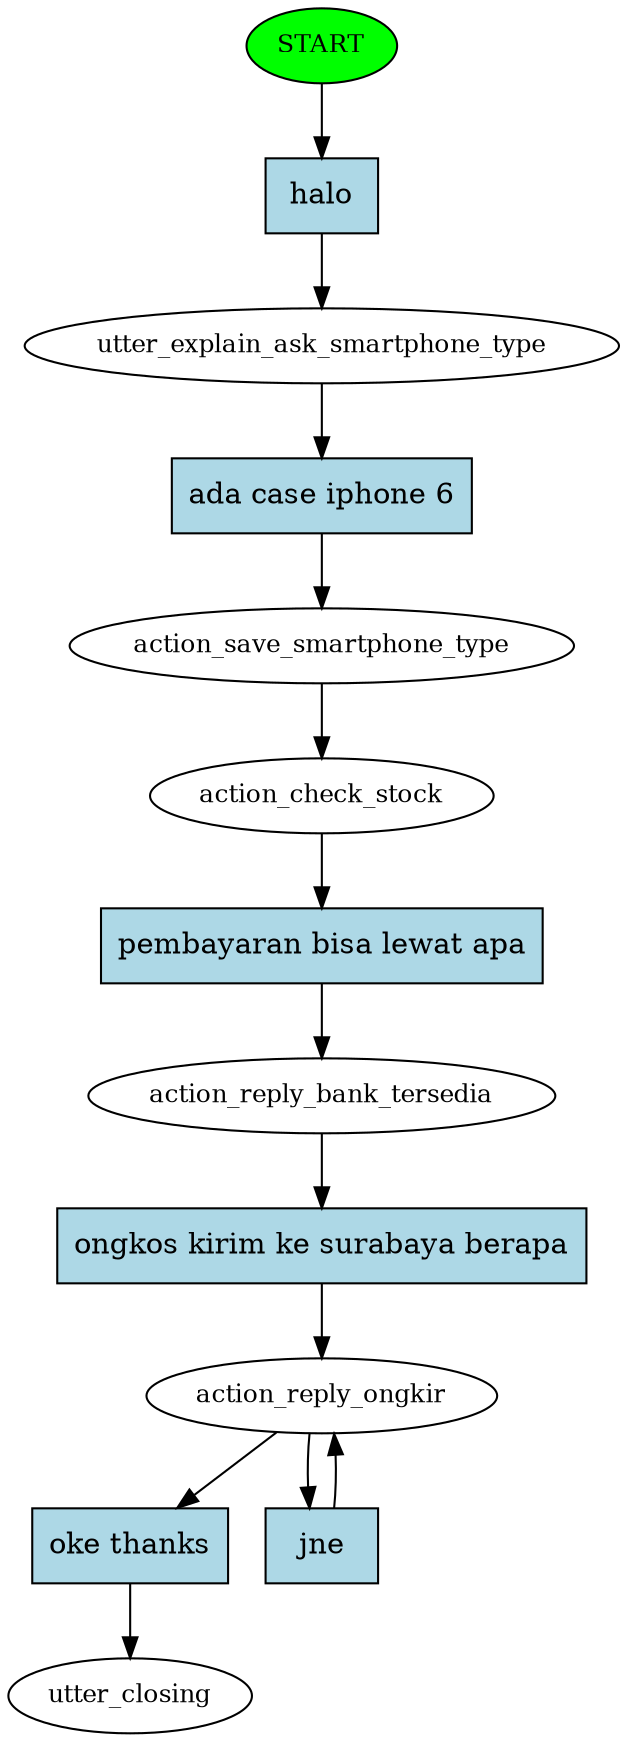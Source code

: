 digraph  {
0 [class="start active", fillcolor=green, fontsize=12, label=START, style=filled];
1 [class=active, fontsize=12, label=utter_explain_ask_smartphone_type];
2 [class=active, fontsize=12, label=action_save_smartphone_type];
3 [class=active, fontsize=12, label=action_check_stock];
4 [class=active, fontsize=12, label=action_reply_bank_tersedia];
5 [class=active, fontsize=12, label=action_reply_ongkir];
7 [class="dashed active", fontsize=12, label=utter_closing];
8 [class="intent active", fillcolor=lightblue, label=halo, shape=rect, style=filled];
9 [class="intent active", fillcolor=lightblue, label="ada case iphone 6", shape=rect, style=filled];
10 [class="intent active", fillcolor=lightblue, label="pembayaran bisa lewat apa", shape=rect, style=filled];
11 [class="intent active", fillcolor=lightblue, label="ongkos kirim ke surabaya berapa", shape=rect, style=filled];
12 [class="intent active", fillcolor=lightblue, label="oke thanks", shape=rect, style=filled];
13 [class="intent active", fillcolor=lightblue, label=jne, shape=rect, style=filled];
0 -> 8  [class=active, key=0];
1 -> 9  [class=active, key=0];
2 -> 3  [class=active, key=NONE, label=""];
3 -> 10  [class=active, key=0];
4 -> 11  [class=active, key=0];
5 -> 12  [class=active, key=0];
5 -> 13  [class=active, key=0];
8 -> 1  [class=active, key=0];
9 -> 2  [class=active, key=0];
10 -> 4  [class=active, key=0];
11 -> 5  [class=active, key=0];
12 -> 7  [class=active, key=0];
13 -> 5  [class=active, key=0];
}
